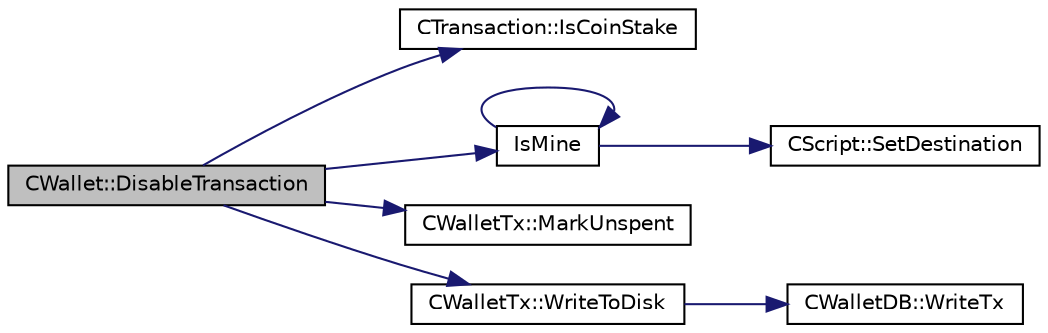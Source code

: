 digraph "CWallet::DisableTransaction"
{
  edge [fontname="Helvetica",fontsize="10",labelfontname="Helvetica",labelfontsize="10"];
  node [fontname="Helvetica",fontsize="10",shape=record];
  rankdir="LR";
  Node1057 [label="CWallet::DisableTransaction",height=0.2,width=0.4,color="black", fillcolor="grey75", style="filled", fontcolor="black"];
  Node1057 -> Node1058 [color="midnightblue",fontsize="10",style="solid",fontname="Helvetica"];
  Node1058 [label="CTransaction::IsCoinStake",height=0.2,width=0.4,color="black", fillcolor="white", style="filled",URL="$df/d43/class_c_transaction.html#ace4278a41a296d40dcf5fb2b9cf007ec"];
  Node1057 -> Node1059 [color="midnightblue",fontsize="10",style="solid",fontname="Helvetica"];
  Node1059 [label="IsMine",height=0.2,width=0.4,color="black", fillcolor="white", style="filled",URL="$dd/d0f/script_8cpp.html#adc59cf67d903c1ba1ef225561b85bfce"];
  Node1059 -> Node1060 [color="midnightblue",fontsize="10",style="solid",fontname="Helvetica"];
  Node1060 [label="CScript::SetDestination",height=0.2,width=0.4,color="black", fillcolor="white", style="filled",URL="$d9/d4b/class_c_script.html#ad1b5a9077241aa06116040c4f1b7c31e"];
  Node1059 -> Node1059 [color="midnightblue",fontsize="10",style="solid",fontname="Helvetica"];
  Node1057 -> Node1061 [color="midnightblue",fontsize="10",style="solid",fontname="Helvetica"];
  Node1061 [label="CWalletTx::MarkUnspent",height=0.2,width=0.4,color="black", fillcolor="white", style="filled",URL="$d6/d53/class_c_wallet_tx.html#a15588d9e12497ec4c10a53ab629fa244"];
  Node1057 -> Node1062 [color="midnightblue",fontsize="10",style="solid",fontname="Helvetica"];
  Node1062 [label="CWalletTx::WriteToDisk",height=0.2,width=0.4,color="black", fillcolor="white", style="filled",URL="$d6/d53/class_c_wallet_tx.html#ada0e71d717dd360faf047de54eef4942"];
  Node1062 -> Node1063 [color="midnightblue",fontsize="10",style="solid",fontname="Helvetica"];
  Node1063 [label="CWalletDB::WriteTx",height=0.2,width=0.4,color="black", fillcolor="white", style="filled",URL="$d4/d90/class_c_wallet_d_b.html#a76d2ca02898221ab66df5d5f7491164e"];
}
